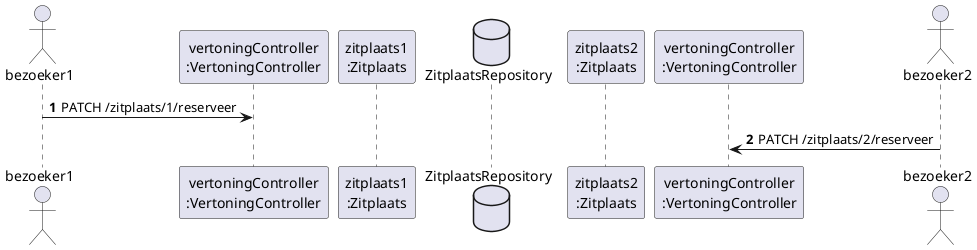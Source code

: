 @startuml

autonumber

actor bezoeker1

participant "vertoningController\n:VertoningController" as vc1
participant "zitplaats1\n:Zitplaats" as z1
database ZitplaatsRepository
participant "zitplaats2\n:Zitplaats" as z2
participant "vertoningController\n:VertoningController" as vc2

actor bezoeker2

bezoeker1 -> vc1: PATCH /zitplaats/1/reserveer

bezoeker2 -> vc2: PATCH /zitplaats/2/reserveer




@enduml